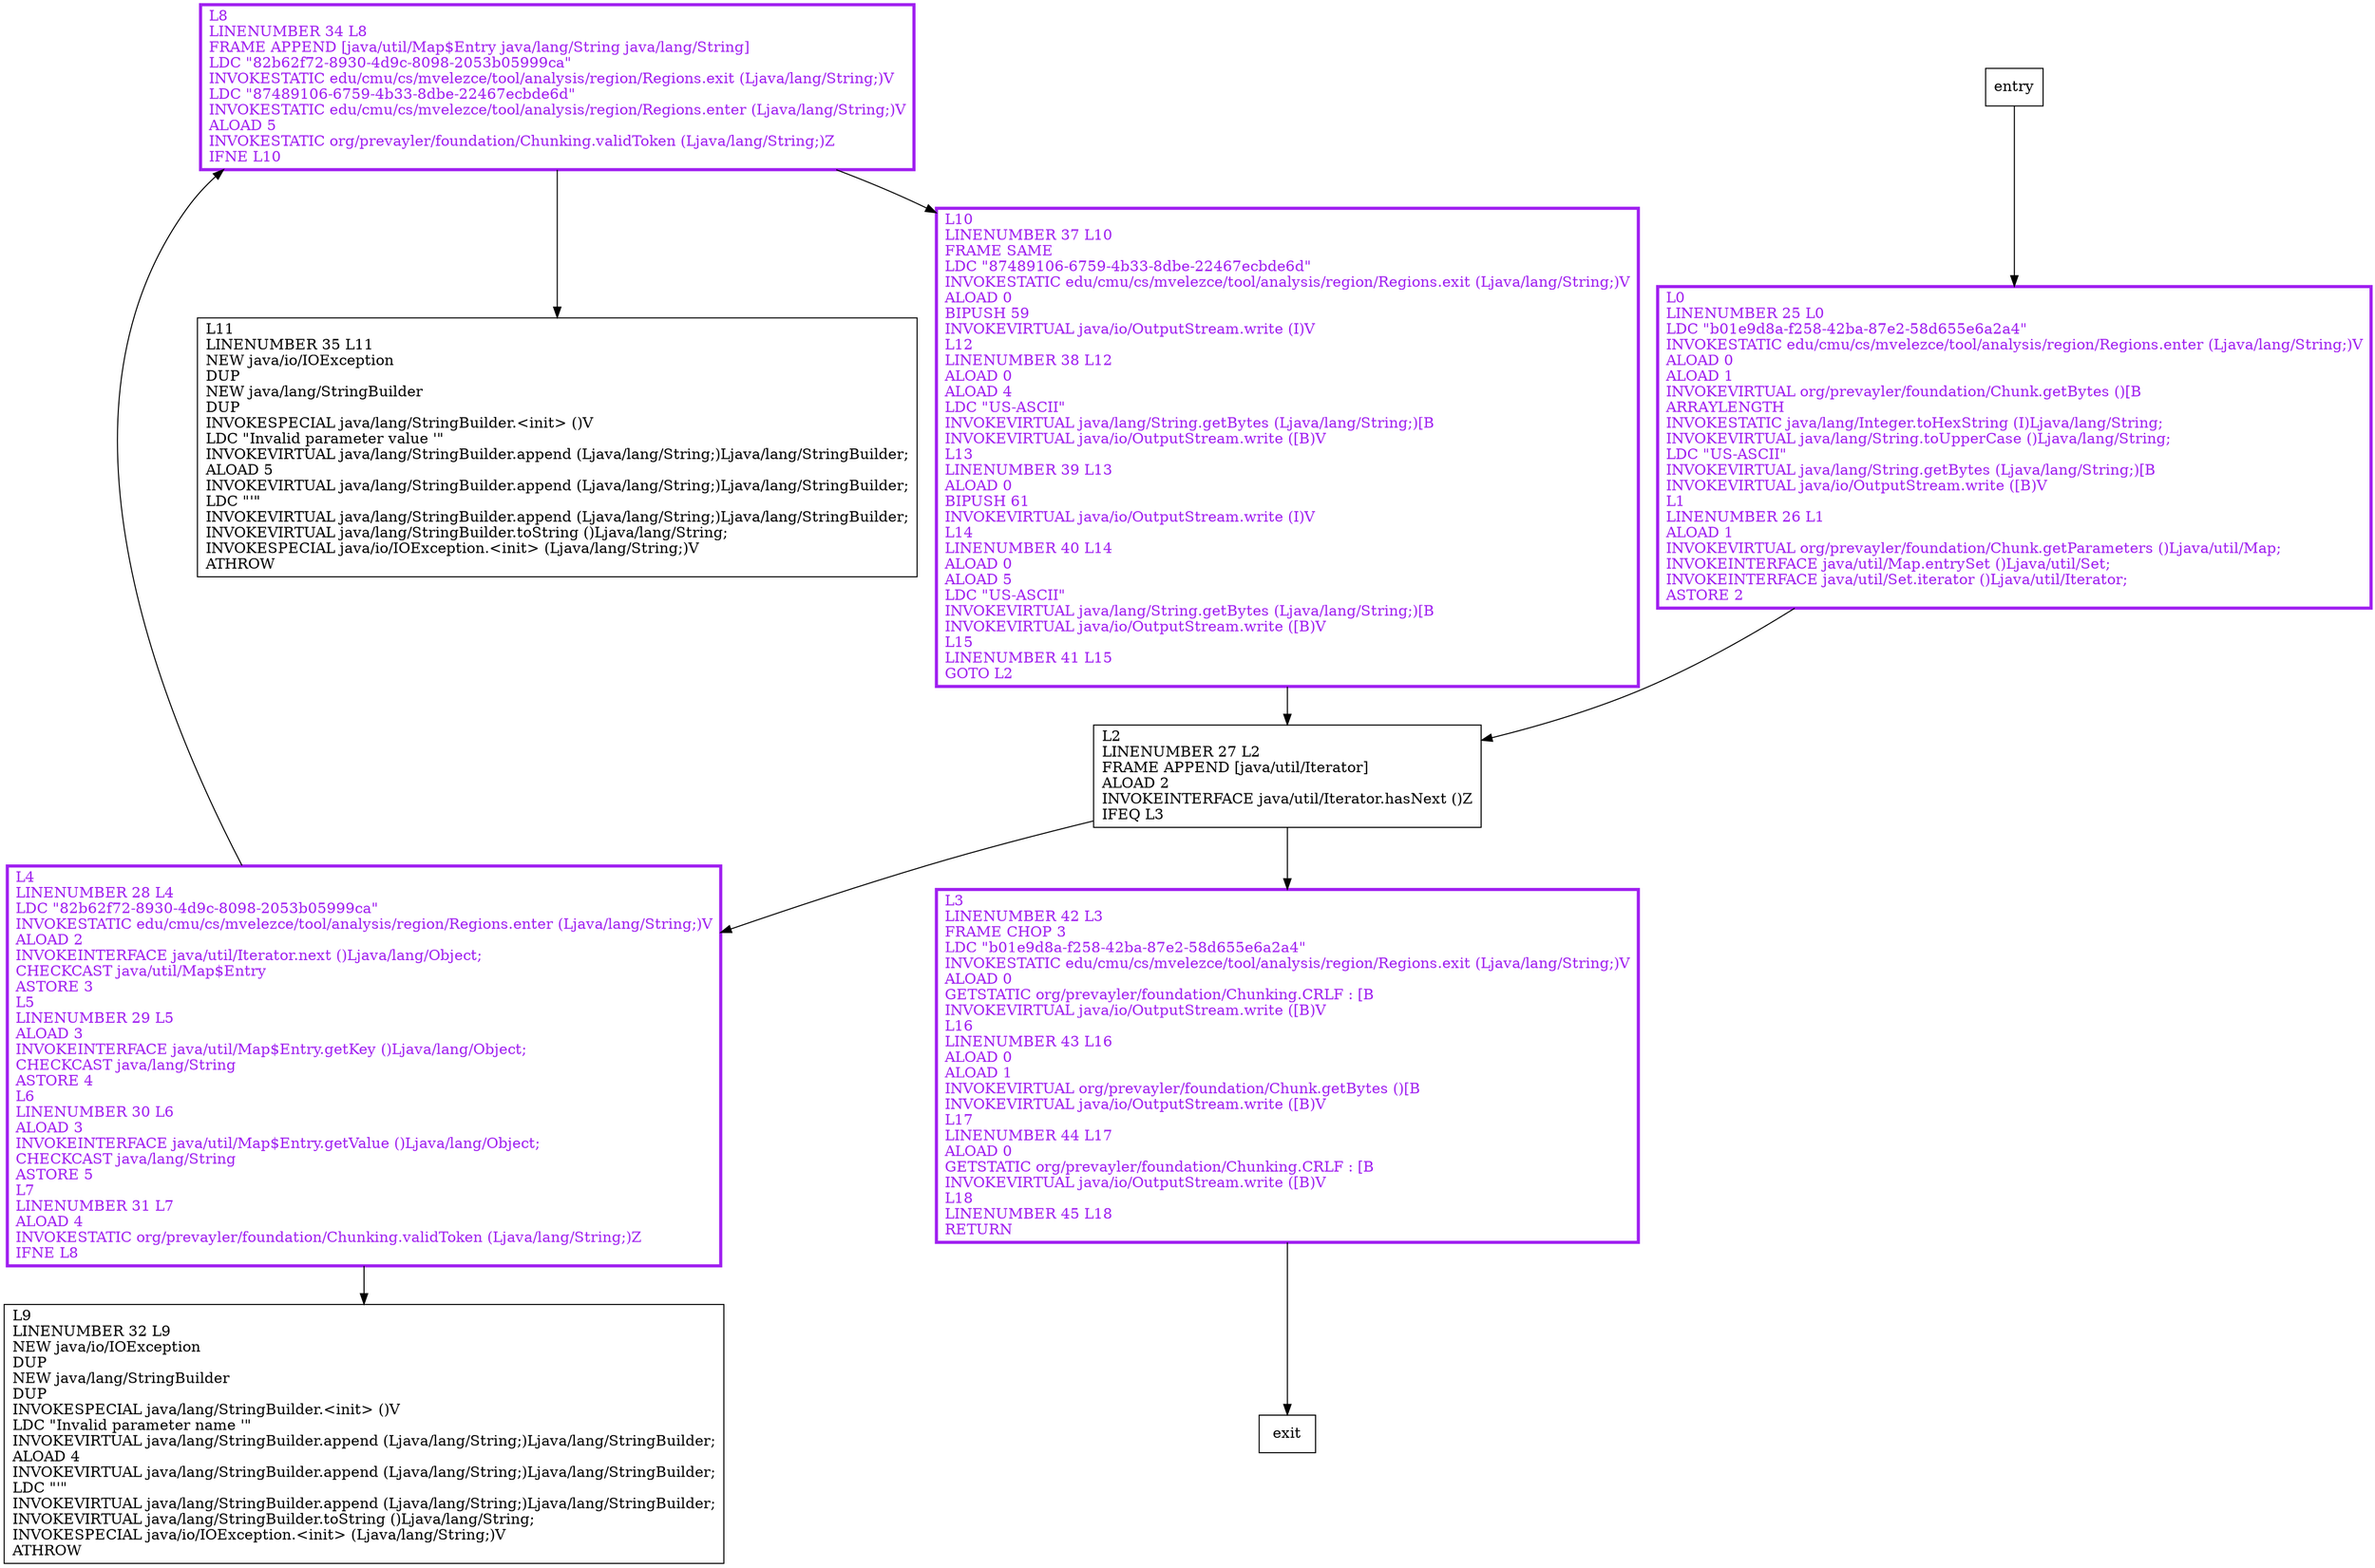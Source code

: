 digraph writeChunk {
node [shape=record];
1041494728 [label="L11\lLINENUMBER 35 L11\lNEW java/io/IOException\lDUP\lNEW java/lang/StringBuilder\lDUP\lINVOKESPECIAL java/lang/StringBuilder.\<init\> ()V\lLDC \"Invalid parameter value '\"\lINVOKEVIRTUAL java/lang/StringBuilder.append (Ljava/lang/String;)Ljava/lang/StringBuilder;\lALOAD 5\lINVOKEVIRTUAL java/lang/StringBuilder.append (Ljava/lang/String;)Ljava/lang/StringBuilder;\lLDC \"'\"\lINVOKEVIRTUAL java/lang/StringBuilder.append (Ljava/lang/String;)Ljava/lang/StringBuilder;\lINVOKEVIRTUAL java/lang/StringBuilder.toString ()Ljava/lang/String;\lINVOKESPECIAL java/io/IOException.\<init\> (Ljava/lang/String;)V\lATHROW\l"];
1784064410 [label="L9\lLINENUMBER 32 L9\lNEW java/io/IOException\lDUP\lNEW java/lang/StringBuilder\lDUP\lINVOKESPECIAL java/lang/StringBuilder.\<init\> ()V\lLDC \"Invalid parameter name '\"\lINVOKEVIRTUAL java/lang/StringBuilder.append (Ljava/lang/String;)Ljava/lang/StringBuilder;\lALOAD 4\lINVOKEVIRTUAL java/lang/StringBuilder.append (Ljava/lang/String;)Ljava/lang/StringBuilder;\lLDC \"'\"\lINVOKEVIRTUAL java/lang/StringBuilder.append (Ljava/lang/String;)Ljava/lang/StringBuilder;\lINVOKEVIRTUAL java/lang/StringBuilder.toString ()Ljava/lang/String;\lINVOKESPECIAL java/io/IOException.\<init\> (Ljava/lang/String;)V\lATHROW\l"];
1688300048 [label="L2\lLINENUMBER 27 L2\lFRAME APPEND [java/util/Iterator]\lALOAD 2\lINVOKEINTERFACE java/util/Iterator.hasNext ()Z\lIFEQ L3\l"];
938960722 [label="L0\lLINENUMBER 25 L0\lLDC \"b01e9d8a-f258-42ba-87e2-58d655e6a2a4\"\lINVOKESTATIC edu/cmu/cs/mvelezce/tool/analysis/region/Regions.enter (Ljava/lang/String;)V\lALOAD 0\lALOAD 1\lINVOKEVIRTUAL org/prevayler/foundation/Chunk.getBytes ()[B\lARRAYLENGTH\lINVOKESTATIC java/lang/Integer.toHexString (I)Ljava/lang/String;\lINVOKEVIRTUAL java/lang/String.toUpperCase ()Ljava/lang/String;\lLDC \"US-ASCII\"\lINVOKEVIRTUAL java/lang/String.getBytes (Ljava/lang/String;)[B\lINVOKEVIRTUAL java/io/OutputStream.write ([B)V\lL1\lLINENUMBER 26 L1\lALOAD 1\lINVOKEVIRTUAL org/prevayler/foundation/Chunk.getParameters ()Ljava/util/Map;\lINVOKEINTERFACE java/util/Map.entrySet ()Ljava/util/Set;\lINVOKEINTERFACE java/util/Set.iterator ()Ljava/util/Iterator;\lASTORE 2\l"];
1224210636 [label="L3\lLINENUMBER 42 L3\lFRAME CHOP 3\lLDC \"b01e9d8a-f258-42ba-87e2-58d655e6a2a4\"\lINVOKESTATIC edu/cmu/cs/mvelezce/tool/analysis/region/Regions.exit (Ljava/lang/String;)V\lALOAD 0\lGETSTATIC org/prevayler/foundation/Chunking.CRLF : [B\lINVOKEVIRTUAL java/io/OutputStream.write ([B)V\lL16\lLINENUMBER 43 L16\lALOAD 0\lALOAD 1\lINVOKEVIRTUAL org/prevayler/foundation/Chunk.getBytes ()[B\lINVOKEVIRTUAL java/io/OutputStream.write ([B)V\lL17\lLINENUMBER 44 L17\lALOAD 0\lGETSTATIC org/prevayler/foundation/Chunking.CRLF : [B\lINVOKEVIRTUAL java/io/OutputStream.write ([B)V\lL18\lLINENUMBER 45 L18\lRETURN\l"];
700537906 [label="L4\lLINENUMBER 28 L4\lLDC \"82b62f72-8930-4d9c-8098-2053b05999ca\"\lINVOKESTATIC edu/cmu/cs/mvelezce/tool/analysis/region/Regions.enter (Ljava/lang/String;)V\lALOAD 2\lINVOKEINTERFACE java/util/Iterator.next ()Ljava/lang/Object;\lCHECKCAST java/util/Map$Entry\lASTORE 3\lL5\lLINENUMBER 29 L5\lALOAD 3\lINVOKEINTERFACE java/util/Map$Entry.getKey ()Ljava/lang/Object;\lCHECKCAST java/lang/String\lASTORE 4\lL6\lLINENUMBER 30 L6\lALOAD 3\lINVOKEINTERFACE java/util/Map$Entry.getValue ()Ljava/lang/Object;\lCHECKCAST java/lang/String\lASTORE 5\lL7\lLINENUMBER 31 L7\lALOAD 4\lINVOKESTATIC org/prevayler/foundation/Chunking.validToken (Ljava/lang/String;)Z\lIFNE L8\l"];
1721212909 [label="L8\lLINENUMBER 34 L8\lFRAME APPEND [java/util/Map$Entry java/lang/String java/lang/String]\lLDC \"82b62f72-8930-4d9c-8098-2053b05999ca\"\lINVOKESTATIC edu/cmu/cs/mvelezce/tool/analysis/region/Regions.exit (Ljava/lang/String;)V\lLDC \"87489106-6759-4b33-8dbe-22467ecbde6d\"\lINVOKESTATIC edu/cmu/cs/mvelezce/tool/analysis/region/Regions.enter (Ljava/lang/String;)V\lALOAD 5\lINVOKESTATIC org/prevayler/foundation/Chunking.validToken (Ljava/lang/String;)Z\lIFNE L10\l"];
495979908 [label="L10\lLINENUMBER 37 L10\lFRAME SAME\lLDC \"87489106-6759-4b33-8dbe-22467ecbde6d\"\lINVOKESTATIC edu/cmu/cs/mvelezce/tool/analysis/region/Regions.exit (Ljava/lang/String;)V\lALOAD 0\lBIPUSH 59\lINVOKEVIRTUAL java/io/OutputStream.write (I)V\lL12\lLINENUMBER 38 L12\lALOAD 0\lALOAD 4\lLDC \"US-ASCII\"\lINVOKEVIRTUAL java/lang/String.getBytes (Ljava/lang/String;)[B\lINVOKEVIRTUAL java/io/OutputStream.write ([B)V\lL13\lLINENUMBER 39 L13\lALOAD 0\lBIPUSH 61\lINVOKEVIRTUAL java/io/OutputStream.write (I)V\lL14\lLINENUMBER 40 L14\lALOAD 0\lALOAD 5\lLDC \"US-ASCII\"\lINVOKEVIRTUAL java/lang/String.getBytes (Ljava/lang/String;)[B\lINVOKEVIRTUAL java/io/OutputStream.write ([B)V\lL15\lLINENUMBER 41 L15\lGOTO L2\l"];
entry;
exit;
entry -> 938960722;
1688300048 -> 1224210636;
1688300048 -> 700537906;
938960722 -> 1688300048;
1224210636 -> exit;
700537906 -> 1784064410;
700537906 -> 1721212909;
1721212909 -> 1041494728;
1721212909 -> 495979908;
495979908 -> 1688300048;
938960722[fontcolor="purple", penwidth=3, color="purple"];
1224210636[fontcolor="purple", penwidth=3, color="purple"];
700537906[fontcolor="purple", penwidth=3, color="purple"];
1721212909[fontcolor="purple", penwidth=3, color="purple"];
495979908[fontcolor="purple", penwidth=3, color="purple"];
}
